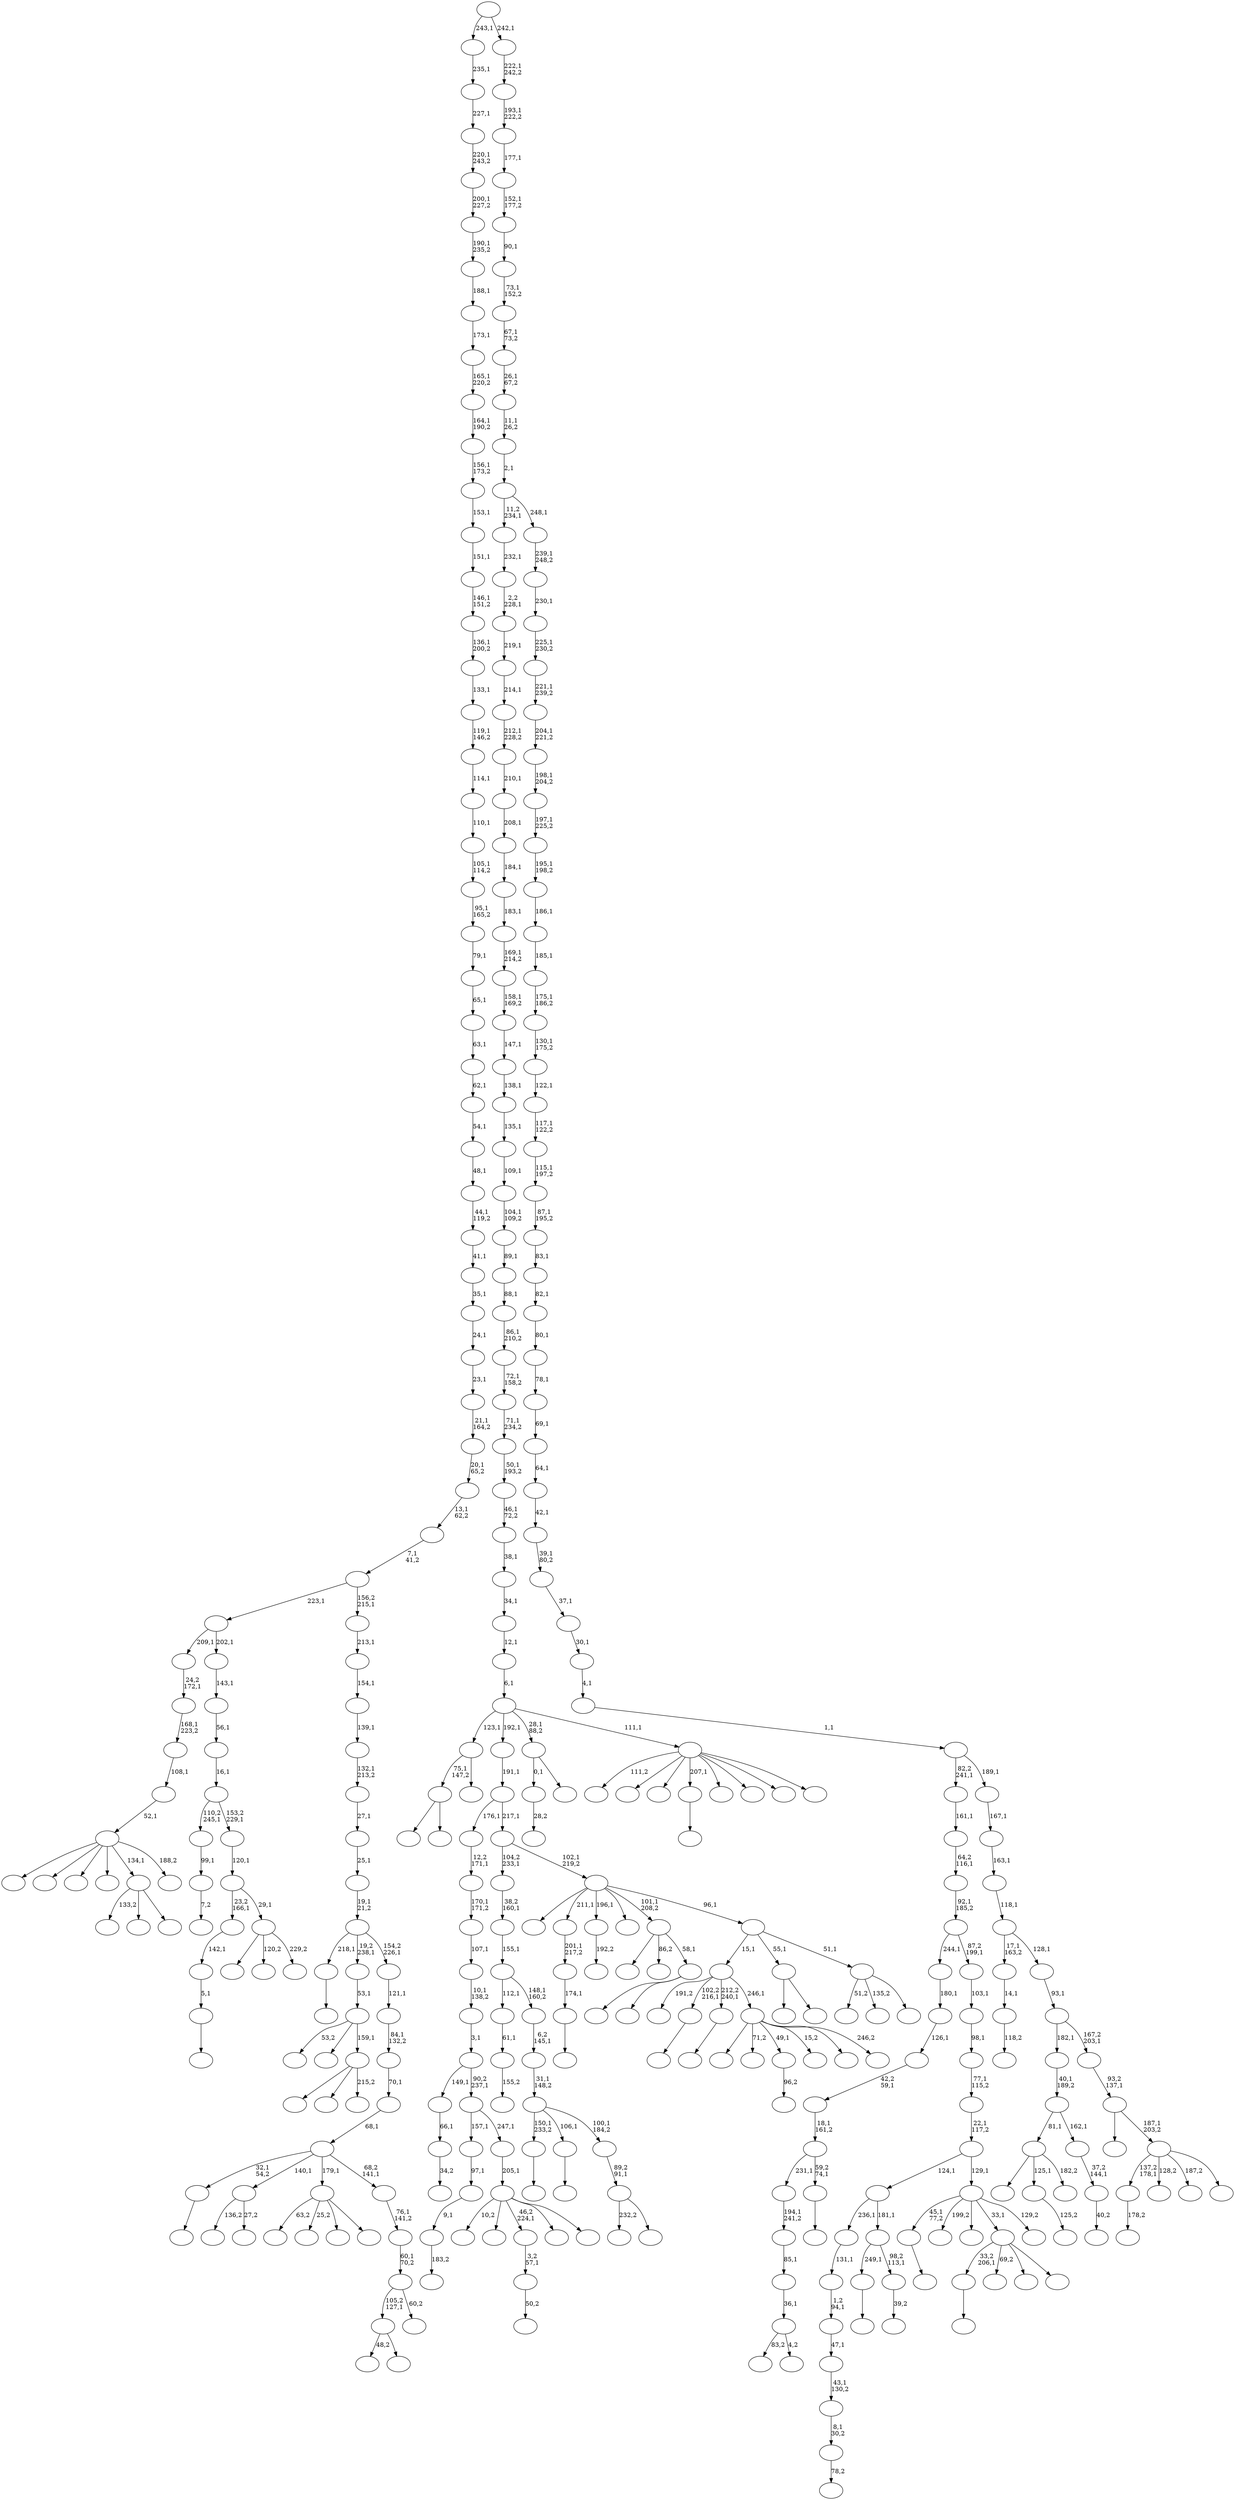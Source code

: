 digraph T {
	350 [label=""]
	349 [label=""]
	348 [label=""]
	347 [label=""]
	346 [label=""]
	345 [label=""]
	344 [label=""]
	343 [label=""]
	342 [label=""]
	341 [label=""]
	340 [label=""]
	339 [label=""]
	338 [label=""]
	337 [label=""]
	336 [label=""]
	335 [label=""]
	334 [label=""]
	333 [label=""]
	332 [label=""]
	331 [label=""]
	330 [label=""]
	329 [label=""]
	328 [label=""]
	327 [label=""]
	326 [label=""]
	325 [label=""]
	324 [label=""]
	323 [label=""]
	322 [label=""]
	321 [label=""]
	320 [label=""]
	319 [label=""]
	318 [label=""]
	317 [label=""]
	316 [label=""]
	315 [label=""]
	314 [label=""]
	313 [label=""]
	312 [label=""]
	311 [label=""]
	310 [label=""]
	309 [label=""]
	308 [label=""]
	307 [label=""]
	306 [label=""]
	305 [label=""]
	304 [label=""]
	303 [label=""]
	302 [label=""]
	301 [label=""]
	300 [label=""]
	299 [label=""]
	298 [label=""]
	297 [label=""]
	296 [label=""]
	295 [label=""]
	294 [label=""]
	293 [label=""]
	292 [label=""]
	291 [label=""]
	290 [label=""]
	289 [label=""]
	288 [label=""]
	287 [label=""]
	286 [label=""]
	285 [label=""]
	284 [label=""]
	283 [label=""]
	282 [label=""]
	281 [label=""]
	280 [label=""]
	279 [label=""]
	278 [label=""]
	277 [label=""]
	276 [label=""]
	275 [label=""]
	274 [label=""]
	273 [label=""]
	272 [label=""]
	271 [label=""]
	270 [label=""]
	269 [label=""]
	268 [label=""]
	267 [label=""]
	266 [label=""]
	265 [label=""]
	264 [label=""]
	263 [label=""]
	262 [label=""]
	261 [label=""]
	260 [label=""]
	259 [label=""]
	258 [label=""]
	257 [label=""]
	256 [label=""]
	255 [label=""]
	254 [label=""]
	253 [label=""]
	252 [label=""]
	251 [label=""]
	250 [label=""]
	249 [label=""]
	248 [label=""]
	247 [label=""]
	246 [label=""]
	245 [label=""]
	244 [label=""]
	243 [label=""]
	242 [label=""]
	241 [label=""]
	240 [label=""]
	239 [label=""]
	238 [label=""]
	237 [label=""]
	236 [label=""]
	235 [label=""]
	234 [label=""]
	233 [label=""]
	232 [label=""]
	231 [label=""]
	230 [label=""]
	229 [label=""]
	228 [label=""]
	227 [label=""]
	226 [label=""]
	225 [label=""]
	224 [label=""]
	223 [label=""]
	222 [label=""]
	221 [label=""]
	220 [label=""]
	219 [label=""]
	218 [label=""]
	217 [label=""]
	216 [label=""]
	215 [label=""]
	214 [label=""]
	213 [label=""]
	212 [label=""]
	211 [label=""]
	210 [label=""]
	209 [label=""]
	208 [label=""]
	207 [label=""]
	206 [label=""]
	205 [label=""]
	204 [label=""]
	203 [label=""]
	202 [label=""]
	201 [label=""]
	200 [label=""]
	199 [label=""]
	198 [label=""]
	197 [label=""]
	196 [label=""]
	195 [label=""]
	194 [label=""]
	193 [label=""]
	192 [label=""]
	191 [label=""]
	190 [label=""]
	189 [label=""]
	188 [label=""]
	187 [label=""]
	186 [label=""]
	185 [label=""]
	184 [label=""]
	183 [label=""]
	182 [label=""]
	181 [label=""]
	180 [label=""]
	179 [label=""]
	178 [label=""]
	177 [label=""]
	176 [label=""]
	175 [label=""]
	174 [label=""]
	173 [label=""]
	172 [label=""]
	171 [label=""]
	170 [label=""]
	169 [label=""]
	168 [label=""]
	167 [label=""]
	166 [label=""]
	165 [label=""]
	164 [label=""]
	163 [label=""]
	162 [label=""]
	161 [label=""]
	160 [label=""]
	159 [label=""]
	158 [label=""]
	157 [label=""]
	156 [label=""]
	155 [label=""]
	154 [label=""]
	153 [label=""]
	152 [label=""]
	151 [label=""]
	150 [label=""]
	149 [label=""]
	148 [label=""]
	147 [label=""]
	146 [label=""]
	145 [label=""]
	144 [label=""]
	143 [label=""]
	142 [label=""]
	141 [label=""]
	140 [label=""]
	139 [label=""]
	138 [label=""]
	137 [label=""]
	136 [label=""]
	135 [label=""]
	134 [label=""]
	133 [label=""]
	132 [label=""]
	131 [label=""]
	130 [label=""]
	129 [label=""]
	128 [label=""]
	127 [label=""]
	126 [label=""]
	125 [label=""]
	124 [label=""]
	123 [label=""]
	122 [label=""]
	121 [label=""]
	120 [label=""]
	119 [label=""]
	118 [label=""]
	117 [label=""]
	116 [label=""]
	115 [label=""]
	114 [label=""]
	113 [label=""]
	112 [label=""]
	111 [label=""]
	110 [label=""]
	109 [label=""]
	108 [label=""]
	107 [label=""]
	106 [label=""]
	105 [label=""]
	104 [label=""]
	103 [label=""]
	102 [label=""]
	101 [label=""]
	100 [label=""]
	99 [label=""]
	98 [label=""]
	97 [label=""]
	96 [label=""]
	95 [label=""]
	94 [label=""]
	93 [label=""]
	92 [label=""]
	91 [label=""]
	90 [label=""]
	89 [label=""]
	88 [label=""]
	87 [label=""]
	86 [label=""]
	85 [label=""]
	84 [label=""]
	83 [label=""]
	82 [label=""]
	81 [label=""]
	80 [label=""]
	79 [label=""]
	78 [label=""]
	77 [label=""]
	76 [label=""]
	75 [label=""]
	74 [label=""]
	73 [label=""]
	72 [label=""]
	71 [label=""]
	70 [label=""]
	69 [label=""]
	68 [label=""]
	67 [label=""]
	66 [label=""]
	65 [label=""]
	64 [label=""]
	63 [label=""]
	62 [label=""]
	61 [label=""]
	60 [label=""]
	59 [label=""]
	58 [label=""]
	57 [label=""]
	56 [label=""]
	55 [label=""]
	54 [label=""]
	53 [label=""]
	52 [label=""]
	51 [label=""]
	50 [label=""]
	49 [label=""]
	48 [label=""]
	47 [label=""]
	46 [label=""]
	45 [label=""]
	44 [label=""]
	43 [label=""]
	42 [label=""]
	41 [label=""]
	40 [label=""]
	39 [label=""]
	38 [label=""]
	37 [label=""]
	36 [label=""]
	35 [label=""]
	34 [label=""]
	33 [label=""]
	32 [label=""]
	31 [label=""]
	30 [label=""]
	29 [label=""]
	28 [label=""]
	27 [label=""]
	26 [label=""]
	25 [label=""]
	24 [label=""]
	23 [label=""]
	22 [label=""]
	21 [label=""]
	20 [label=""]
	19 [label=""]
	18 [label=""]
	17 [label=""]
	16 [label=""]
	15 [label=""]
	14 [label=""]
	13 [label=""]
	12 [label=""]
	11 [label=""]
	10 [label=""]
	9 [label=""]
	8 [label=""]
	7 [label=""]
	6 [label=""]
	5 [label=""]
	4 [label=""]
	3 [label=""]
	2 [label=""]
	1 [label=""]
	0 [label=""]
	344 -> 345 [label=""]
	340 -> 341 [label=""]
	336 -> 348 [label=""]
	336 -> 337 [label=""]
	334 -> 335 [label=""]
	333 -> 334 [label="174,1"]
	332 -> 333 [label="201,1\n217,2"]
	329 -> 330 [label="183,2"]
	328 -> 329 [label="9,1"]
	327 -> 328 [label="97,1"]
	322 -> 323 [label="192,2"]
	320 -> 321 [label="178,2"]
	313 -> 314 [label="7,2"]
	312 -> 313 [label="99,1"]
	310 -> 311 [label=""]
	308 -> 309 [label=""]
	306 -> 307 [label="125,2"]
	304 -> 305 [label="78,2"]
	303 -> 304 [label="8,1\n30,2"]
	302 -> 303 [label="43,1\n130,2"]
	301 -> 302 [label="47,1"]
	300 -> 301 [label="1,2\n94,1"]
	299 -> 300 [label="131,1"]
	293 -> 343 [label=""]
	293 -> 306 [label="125,1"]
	293 -> 294 [label="182,2"]
	288 -> 289 [label=""]
	283 -> 284 [label="96,2"]
	281 -> 282 [label=""]
	277 -> 278 [label="50,2"]
	276 -> 277 [label="3,2\n57,1"]
	274 -> 275 [label="155,2"]
	273 -> 274 [label="61,1"]
	271 -> 272 [label=""]
	268 -> 280 [label="232,2"]
	268 -> 269 [label=""]
	267 -> 268 [label="89,2\n91,1"]
	266 -> 281 [label="150,1\n233,2"]
	266 -> 271 [label="106,1"]
	266 -> 267 [label="100,1\n184,2"]
	265 -> 266 [label="31,1\n148,2"]
	264 -> 265 [label="6,2\n145,1"]
	263 -> 273 [label="112,1"]
	263 -> 264 [label="148,1\n160,2"]
	262 -> 263 [label="155,1"]
	261 -> 262 [label="38,2\n160,1"]
	258 -> 259 [label="28,2"]
	253 -> 254 [label=""]
	250 -> 251 [label=""]
	246 -> 247 [label=""]
	245 -> 246 [label="5,1"]
	244 -> 245 [label="142,1"]
	240 -> 241 [label="34,2"]
	239 -> 240 [label="66,1"]
	233 -> 296 [label="136,2"]
	233 -> 234 [label="27,2"]
	230 -> 315 [label="83,2"]
	230 -> 231 [label="4,2"]
	229 -> 230 [label="36,1"]
	228 -> 229 [label="85,1"]
	227 -> 228 [label="194,1\n241,2"]
	225 -> 226 [label=""]
	223 -> 279 [label="133,2"]
	223 -> 243 [label=""]
	223 -> 224 [label=""]
	220 -> 242 [label=""]
	220 -> 221 [label=""]
	219 -> 324 [label=""]
	219 -> 298 [label="86,2"]
	219 -> 220 [label="58,1"]
	217 -> 344 [label="33,2\n206,1"]
	217 -> 260 [label="69,2"]
	217 -> 255 [label=""]
	217 -> 218 [label=""]
	215 -> 316 [label="63,2"]
	215 -> 285 [label="25,2"]
	215 -> 235 [label=""]
	215 -> 216 [label=""]
	212 -> 213 [label="39,2"]
	211 -> 288 [label="249,1"]
	211 -> 212 [label="98,2\n113,1"]
	210 -> 299 [label="236,1"]
	210 -> 211 [label="181,1"]
	207 -> 347 [label="10,2"]
	207 -> 287 [label=""]
	207 -> 276 [label="46,2\n224,1"]
	207 -> 237 [label=""]
	207 -> 208 [label=""]
	206 -> 207 [label="205,1"]
	205 -> 327 [label="157,1"]
	205 -> 206 [label="247,1"]
	204 -> 239 [label="149,1"]
	204 -> 205 [label="90,2\n237,1"]
	203 -> 204 [label="3,1"]
	202 -> 203 [label="10,1\n138,2"]
	201 -> 202 [label="107,1"]
	200 -> 201 [label="170,1\n171,2"]
	199 -> 200 [label="12,2\n171,1"]
	195 -> 338 [label=""]
	195 -> 286 [label="71,2"]
	195 -> 283 [label="49,1"]
	195 -> 232 [label="15,2"]
	195 -> 198 [label=""]
	195 -> 196 [label="246,2"]
	194 -> 350 [label="191,2"]
	194 -> 308 [label="102,2\n216,1"]
	194 -> 253 [label="212,2\n240,1"]
	194 -> 195 [label="246,1"]
	192 -> 193 [label=""]
	191 -> 227 [label="231,1"]
	191 -> 192 [label="59,2\n74,1"]
	190 -> 191 [label="18,1\n161,2"]
	189 -> 190 [label="42,2\n59,1"]
	188 -> 189 [label="126,1"]
	187 -> 188 [label="180,1"]
	185 -> 336 [label="75,1\n147,2"]
	185 -> 186 [label=""]
	183 -> 349 [label=""]
	183 -> 317 [label=""]
	183 -> 291 [label=""]
	183 -> 236 [label=""]
	183 -> 223 [label="134,1"]
	183 -> 184 [label="188,2"]
	182 -> 183 [label="52,1"]
	181 -> 182 [label="108,1"]
	180 -> 181 [label="168,1\n223,2"]
	179 -> 180 [label="24,2\n172,1"]
	177 -> 178 [label="118,2"]
	176 -> 177 [label="14,1"]
	174 -> 175 [label="40,2"]
	173 -> 174 [label="37,2\n144,1"]
	172 -> 293 [label="81,1"]
	172 -> 173 [label="162,1"]
	171 -> 172 [label="40,1\n189,2"]
	169 -> 256 [label="48,2"]
	169 -> 170 [label=""]
	167 -> 292 [label=""]
	167 -> 257 [label=""]
	167 -> 168 [label="215,2"]
	166 -> 331 [label="53,2"]
	166 -> 270 [label=""]
	166 -> 167 [label="159,1"]
	165 -> 166 [label="53,1"]
	163 -> 339 [label=""]
	163 -> 164 [label=""]
	161 -> 326 [label="51,2"]
	161 -> 318 [label="135,2"]
	161 -> 162 [label=""]
	160 -> 194 [label="15,1"]
	160 -> 163 [label="55,1"]
	160 -> 161 [label="51,1"]
	159 -> 346 [label=""]
	159 -> 332 [label="211,1"]
	159 -> 322 [label="196,1"]
	159 -> 249 [label=""]
	159 -> 219 [label="101,1\n208,2"]
	159 -> 160 [label="96,1"]
	158 -> 261 [label="104,2\n233,1"]
	158 -> 159 [label="102,1\n219,2"]
	157 -> 199 [label="176,1"]
	157 -> 158 [label="217,1"]
	156 -> 157 [label="191,1"]
	154 -> 340 [label="45,1\n77,2"]
	154 -> 295 [label="199,2"]
	154 -> 248 [label=""]
	154 -> 217 [label="33,1"]
	154 -> 155 [label="129,2"]
	153 -> 210 [label="124,1"]
	153 -> 154 [label="129,1"]
	152 -> 153 [label="22,1\n117,2"]
	151 -> 152 [label="77,1\n115,2"]
	150 -> 151 [label="98,1"]
	149 -> 150 [label="103,1"]
	148 -> 187 [label="244,1"]
	148 -> 149 [label="87,2\n199,1"]
	147 -> 148 [label="92,1\n185,2"]
	146 -> 147 [label="64,2\n116,1"]
	145 -> 146 [label="161,1"]
	143 -> 258 [label="0,1"]
	143 -> 144 [label=""]
	141 -> 209 [label=""]
	141 -> 197 [label="120,2"]
	141 -> 142 [label="229,2"]
	140 -> 244 [label="23,2\n166,1"]
	140 -> 141 [label="29,1"]
	139 -> 140 [label="120,1"]
	138 -> 312 [label="110,2\n245,1"]
	138 -> 139 [label="153,2\n229,1"]
	137 -> 138 [label="16,1"]
	136 -> 137 [label="56,1"]
	135 -> 136 [label="143,1"]
	134 -> 179 [label="209,1"]
	134 -> 135 [label="202,1"]
	132 -> 169 [label="105,2\n127,1"]
	132 -> 133 [label="60,2"]
	131 -> 132 [label="60,1\n70,2"]
	130 -> 131 [label="76,1\n141,2"]
	129 -> 250 [label="32,1\n54,2"]
	129 -> 233 [label="140,1"]
	129 -> 215 [label="179,1"]
	129 -> 130 [label="68,2\n141,1"]
	128 -> 129 [label="68,1"]
	127 -> 128 [label="70,1"]
	126 -> 127 [label="84,1\n132,2"]
	125 -> 126 [label="121,1"]
	124 -> 225 [label="218,1"]
	124 -> 165 [label="19,2\n238,1"]
	124 -> 125 [label="154,2\n226,1"]
	123 -> 124 [label="19,1\n21,2"]
	122 -> 123 [label="25,1"]
	121 -> 122 [label="27,1"]
	120 -> 121 [label="132,1\n213,2"]
	119 -> 120 [label="139,1"]
	118 -> 119 [label="154,1"]
	117 -> 118 [label="213,1"]
	116 -> 134 [label="223,1"]
	116 -> 117 [label="156,2\n215,1"]
	115 -> 116 [label="7,1\n41,2"]
	114 -> 115 [label="13,1\n62,2"]
	113 -> 114 [label="20,1\n65,2"]
	112 -> 113 [label="21,1\n164,2"]
	111 -> 112 [label="23,1"]
	110 -> 111 [label="24,1"]
	109 -> 110 [label="35,1"]
	108 -> 109 [label="41,1"]
	107 -> 108 [label="44,1\n119,2"]
	106 -> 107 [label="48,1"]
	105 -> 106 [label="54,1"]
	104 -> 105 [label="62,1"]
	103 -> 104 [label="63,1"]
	102 -> 103 [label="65,1"]
	101 -> 102 [label="79,1"]
	100 -> 101 [label="95,1\n165,2"]
	99 -> 100 [label="105,1\n114,2"]
	98 -> 99 [label="110,1"]
	97 -> 98 [label="114,1"]
	96 -> 97 [label="119,1\n146,2"]
	95 -> 96 [label="133,1"]
	94 -> 95 [label="136,1\n200,2"]
	93 -> 94 [label="146,1\n151,2"]
	92 -> 93 [label="151,1"]
	91 -> 92 [label="153,1"]
	90 -> 91 [label="156,1\n173,2"]
	89 -> 90 [label="164,1\n190,2"]
	88 -> 89 [label="165,1\n220,2"]
	87 -> 88 [label="173,1"]
	86 -> 87 [label="188,1"]
	85 -> 86 [label="190,1\n235,2"]
	84 -> 85 [label="200,1\n227,2"]
	83 -> 84 [label="220,1\n243,2"]
	82 -> 83 [label="227,1"]
	81 -> 82 [label="235,1"]
	79 -> 342 [label="111,2"]
	79 -> 325 [label=""]
	79 -> 319 [label=""]
	79 -> 310 [label="207,1"]
	79 -> 252 [label=""]
	79 -> 238 [label=""]
	79 -> 214 [label=""]
	79 -> 80 [label=""]
	78 -> 185 [label="123,1"]
	78 -> 156 [label="192,1"]
	78 -> 143 [label="28,1\n88,2"]
	78 -> 79 [label="111,1"]
	77 -> 78 [label="6,1"]
	76 -> 77 [label="12,1"]
	75 -> 76 [label="34,1"]
	74 -> 75 [label="38,1"]
	73 -> 74 [label="46,1\n72,2"]
	72 -> 73 [label="50,1\n193,2"]
	71 -> 72 [label="71,1\n234,2"]
	70 -> 71 [label="72,1\n158,2"]
	69 -> 70 [label="86,1\n210,2"]
	68 -> 69 [label="88,1"]
	67 -> 68 [label="89,1"]
	66 -> 67 [label="104,1\n109,2"]
	65 -> 66 [label="109,1"]
	64 -> 65 [label="135,1"]
	63 -> 64 [label="138,1"]
	62 -> 63 [label="147,1"]
	61 -> 62 [label="158,1\n169,2"]
	60 -> 61 [label="169,1\n214,2"]
	59 -> 60 [label="183,1"]
	58 -> 59 [label="184,1"]
	57 -> 58 [label="208,1"]
	56 -> 57 [label="210,1"]
	55 -> 56 [label="212,1\n228,2"]
	54 -> 55 [label="214,1"]
	53 -> 54 [label="219,1"]
	52 -> 53 [label="2,2\n228,1"]
	51 -> 52 [label="232,1"]
	49 -> 320 [label="137,2\n178,1"]
	49 -> 290 [label="128,2"]
	49 -> 222 [label="187,2"]
	49 -> 50 [label=""]
	48 -> 297 [label=""]
	48 -> 49 [label="187,1\n203,2"]
	47 -> 48 [label="93,2\n137,1"]
	46 -> 171 [label="182,1"]
	46 -> 47 [label="167,2\n203,1"]
	45 -> 46 [label="93,1"]
	44 -> 176 [label="17,1\n163,2"]
	44 -> 45 [label="128,1"]
	43 -> 44 [label="118,1"]
	42 -> 43 [label="163,1"]
	41 -> 42 [label="167,1"]
	40 -> 145 [label="82,2\n241,1"]
	40 -> 41 [label="189,1"]
	39 -> 40 [label="1,1"]
	38 -> 39 [label="4,1"]
	37 -> 38 [label="30,1"]
	36 -> 37 [label="37,1"]
	35 -> 36 [label="39,1\n80,2"]
	34 -> 35 [label="42,1"]
	33 -> 34 [label="64,1"]
	32 -> 33 [label="69,1"]
	31 -> 32 [label="78,1"]
	30 -> 31 [label="80,1"]
	29 -> 30 [label="82,1"]
	28 -> 29 [label="83,1"]
	27 -> 28 [label="87,1\n195,2"]
	26 -> 27 [label="115,1\n197,2"]
	25 -> 26 [label="117,1\n122,2"]
	24 -> 25 [label="122,1"]
	23 -> 24 [label="130,1\n175,2"]
	22 -> 23 [label="175,1\n186,2"]
	21 -> 22 [label="185,1"]
	20 -> 21 [label="186,1"]
	19 -> 20 [label="195,1\n198,2"]
	18 -> 19 [label="197,1\n225,2"]
	17 -> 18 [label="198,1\n204,2"]
	16 -> 17 [label="204,1\n221,2"]
	15 -> 16 [label="221,1\n239,2"]
	14 -> 15 [label="225,1\n230,2"]
	13 -> 14 [label="230,1"]
	12 -> 13 [label="239,1\n248,2"]
	11 -> 51 [label="11,2\n234,1"]
	11 -> 12 [label="248,1"]
	10 -> 11 [label="2,1"]
	9 -> 10 [label="11,1\n26,2"]
	8 -> 9 [label="26,1\n67,2"]
	7 -> 8 [label="67,1\n73,2"]
	6 -> 7 [label="73,1\n152,2"]
	5 -> 6 [label="90,1"]
	4 -> 5 [label="152,1\n177,2"]
	3 -> 4 [label="177,1"]
	2 -> 3 [label="193,1\n222,2"]
	1 -> 2 [label="222,1\n242,2"]
	0 -> 81 [label="243,1"]
	0 -> 1 [label="242,1"]
}
